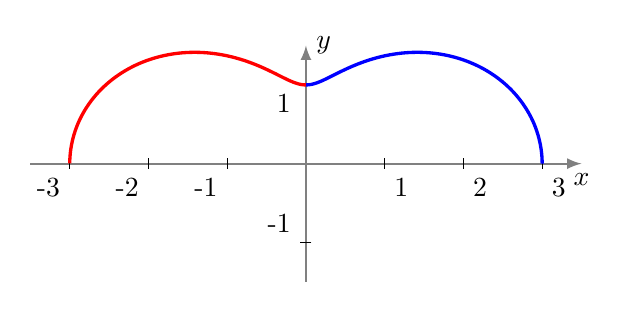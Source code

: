 \begin{tikzpicture}

% Axes
     \draw[->,>=latex,thick, gray] (-3.5,0)--(3.5,0) node[below,black] {$x$};
     \draw[->,>=latex,thick, gray] (0,-1.5)--(0,1.5) node[right,black] {$y$};

 % Ticks
    	\foreach \x in {1,...,3}
     		\draw (\x,2pt) -- (\x,-2pt)
			node[anchor=north west] {\x};
    	\foreach \x in {-1,...,-3}
     		\draw (\x,2pt) -- (\x,-2pt)
			node[anchor=north east] {\x};
    	\foreach \x in {1}
     		\draw (2pt,\x) -- (-2pt,\x)
			node[anchor=north east] {\x};
    	\foreach \x in {-1}
     		\draw (2pt,\x) -- (-2pt,\x)
			node[anchor=south east] {\x};

% Courbe
\draw [very thick, color=red, domain=pi/2:pi, samples=100, smooth]
  plot (xy polar cs:angle=\x r, radius={1+2*cos(\x r)^2});
\draw [very thick, color=blue, domain=0:pi/2, samples=100, smooth]
  plot (xy polar cs:angle=\x r, radius={1+2*cos(\x r)^2});


\end{tikzpicture}
